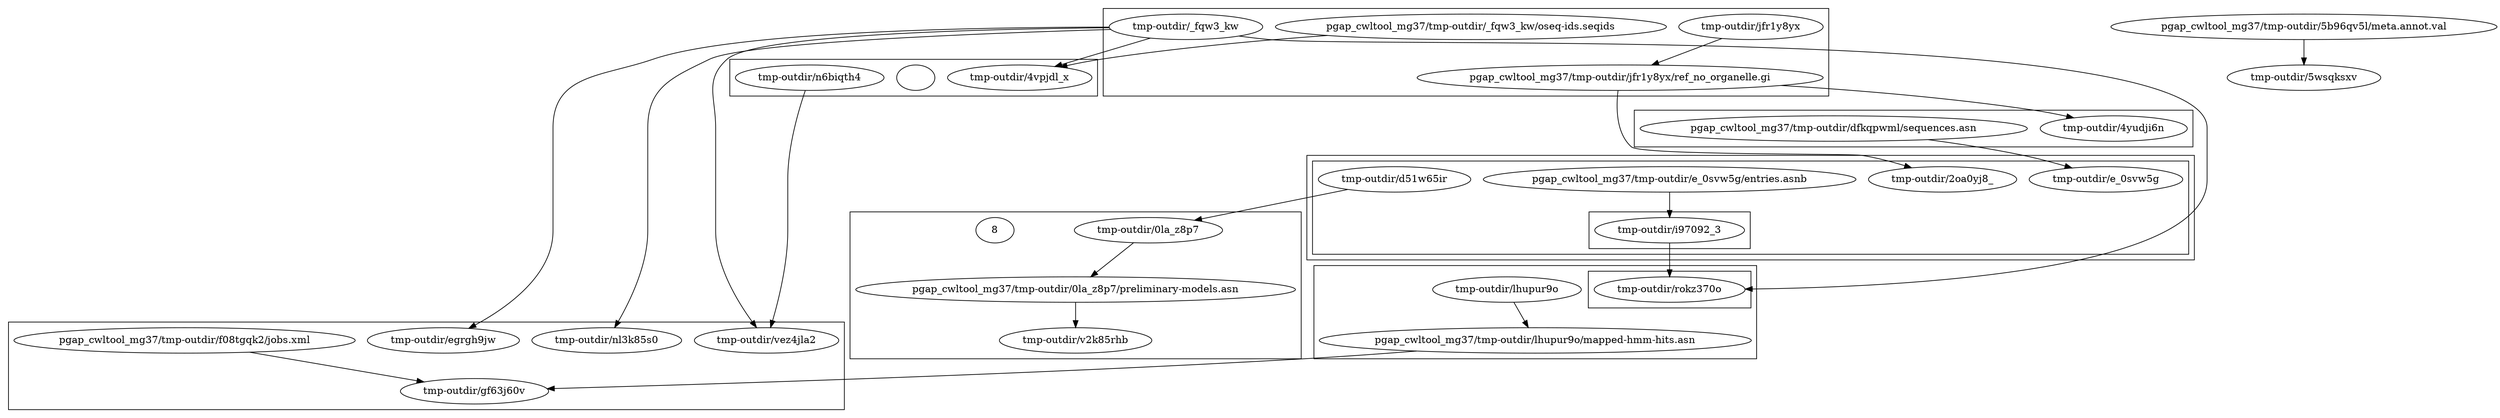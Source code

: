 digraph {

    {
        subgraph cluster1 {
            subgraph cluster2 {
                "tmp-outdir/2oa0yj8_" []
                subgraph cluster3 {
                    "tmp-outdir/i97092_3" []
                }
                "tmp-outdir/e_0svw5g" []
                "pgap_cwltool_mg37/tmp-outdir/e_0svw5g/entries.asnb" []
                "tmp-outdir/d51w65ir" []
            }
        }

        subgraph cluster4 {
            "tmp-outdir/4vpjdl_x" []
            "" []
            "tmp-outdir/n6biqth4" []
        }

        subgraph cluster5 {
            "tmp-outdir/_fqw3_kw" []
            "pgap_cwltool_mg37/tmp-outdir/_fqw3_kw/oseq-ids.seqids" []
            "tmp-outdir/jfr1y8yx" []
            "pgap_cwltool_mg37/tmp-outdir/jfr1y8yx/ref_no_organelle.gi" []
        }

        subgraph cluster6 {
            "tmp-outdir/lhupur9o" []
            "pgap_cwltool_mg37/tmp-outdir/lhupur9o/mapped-hmm-hits.asn" []
            subgraph cluster7 {
                "tmp-outdir/rokz370o" []
            }
        }
        "pgap_cwltool_mg37/tmp-outdir/5b96qv5l/meta.annot.val" []

        subgraph cluster8 {
            "tmp-outdir/0la_z8p7" []
            "pgap_cwltool_mg37/tmp-outdir/0la_z8p7/preliminary-models.asn" []
            "8" []
            "tmp-outdir/v2k85rhb" []
        }

        subgraph cluster9 {
            "tmp-outdir/egrgh9jw" []
            "tmp-outdir/vez4jla2" []
            "tmp-outdir/nl3k85s0" []
            "tmp-outdir/gf63j60v" []
            "pgap_cwltool_mg37/tmp-outdir/f08tgqk2/jobs.xml" []
        }
    }

    subgraph cluster88 {
        "tmp-outdir/4yudji6n" []
        "pgap_cwltool_mg37/tmp-outdir/dfkqpwml/sequences.asn" []
    }

    "tmp-outdir/5wsqksxv" []

    // Edges
    "tmp-outdir/_fqw3_kw" -> "tmp-outdir/vez4jla2"
    "tmp-outdir/n6biqth4" -> "tmp-outdir/vez4jla2"
    "tmp-outdir/d51w65ir" -> "tmp-outdir/0la_z8p7"
    "tmp-outdir/i97092_3" -> "tmp-outdir/rokz370o"
    "tmp-outdir/_fqw3_kw" -> "tmp-outdir/rokz370o"
    "tmp-outdir/_fqw3_kw" -> "tmp-outdir/4vpjdl_x"
    "tmp-outdir/_fqw3_kw" -> "tmp-outdir/egrgh9jw"
    "tmp-outdir/_fqw3_kw" -> "tmp-outdir/nl3k85s0"
    "pgap_cwltool_mg37/tmp-outdir/f08tgqk2/jobs.xml" -> "tmp-outdir/gf63j60v"
    "pgap_cwltool_mg37/tmp-outdir/_fqw3_kw/oseq-ids.seqids" -> "tmp-outdir/4vpjdl_x"
    "pgap_cwltool_mg37/tmp-outdir/dfkqpwml/sequences.asn" -> "tmp-outdir/e_0svw5g"
    "pgap_cwltool_mg37/tmp-outdir/jfr1y8yx/ref_no_organelle.gi" -> "tmp-outdir/4yudji6n"
    "pgap_cwltool_mg37/tmp-outdir/jfr1y8yx/ref_no_organelle.gi" -> "tmp-outdir/2oa0yj8_"
    "pgap_cwltool_mg37/tmp-outdir/e_0svw5g/entries.asnb" -> "tmp-outdir/i97092_3"
    "tmp-outdir/0la_z8p7" -> "pgap_cwltool_mg37/tmp-outdir/0la_z8p7/preliminary-models.asn"
    "tmp-outdir/jfr1y8yx" -> "pgap_cwltool_mg37/tmp-outdir/jfr1y8yx/ref_no_organelle.gi"
    "pgap_cwltool_mg37/tmp-outdir/0la_z8p7/preliminary-models.asn" -> "tmp-outdir/v2k85rhb"
    "pgap_cwltool_mg37/tmp-outdir/lhupur9o/mapped-hmm-hits.asn" -> "tmp-outdir/gf63j60v"
    "tmp-outdir/lhupur9o" -> "pgap_cwltool_mg37/tmp-outdir/lhupur9o/mapped-hmm-hits.asn"
    "pgap_cwltool_mg37/tmp-outdir/5b96qv5l/meta.annot.val" -> "tmp-outdir/5wsqksxv"
}
